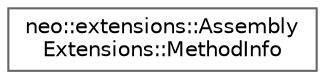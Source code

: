 digraph "Graphical Class Hierarchy"
{
 // LATEX_PDF_SIZE
  bgcolor="transparent";
  edge [fontname=Helvetica,fontsize=10,labelfontname=Helvetica,labelfontsize=10];
  node [fontname=Helvetica,fontsize=10,shape=box,height=0.2,width=0.4];
  rankdir="LR";
  Node0 [id="Node000000",label="neo::extensions::Assembly\lExtensions::MethodInfo",height=0.2,width=0.4,color="grey40", fillcolor="white", style="filled",URL="$structneo_1_1extensions_1_1_assembly_extensions_1_1_method_info.html",tooltip="Method information structure."];
}
